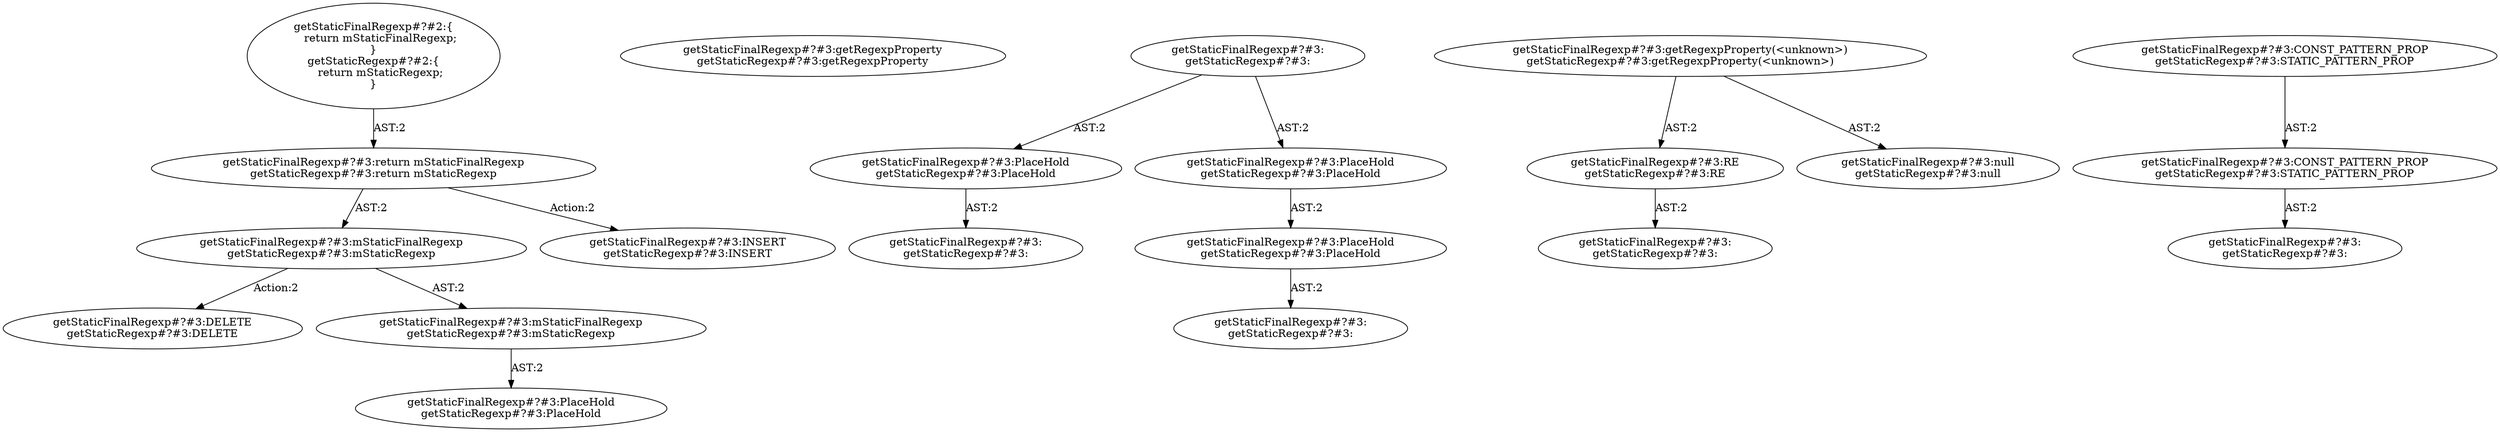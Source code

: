 digraph "Pattern" {
0 [label="getStaticFinalRegexp#?#3:DELETE
getStaticRegexp#?#3:DELETE" shape=ellipse]
1 [label="getStaticFinalRegexp#?#3:mStaticFinalRegexp
getStaticRegexp#?#3:mStaticRegexp" shape=ellipse]
2 [label="getStaticFinalRegexp#?#3:return mStaticFinalRegexp
getStaticRegexp#?#3:return mStaticRegexp" shape=ellipse]
3 [label="getStaticFinalRegexp#?#2:\{
    return mStaticFinalRegexp;
\}
getStaticRegexp#?#2:\{
    return mStaticRegexp;
\}" shape=ellipse]
4 [label="getStaticFinalRegexp#?#3:INSERT
getStaticRegexp#?#3:INSERT" shape=ellipse]
5 [label="getStaticFinalRegexp#?#3:getRegexpProperty
getStaticRegexp#?#3:getRegexpProperty" shape=ellipse]
6 [label="getStaticFinalRegexp#?#3:
getStaticRegexp#?#3:" shape=ellipse]
7 [label="getStaticFinalRegexp#?#3:PlaceHold
getStaticRegexp#?#3:PlaceHold" shape=ellipse]
8 [label="getStaticFinalRegexp#?#3:
getStaticRegexp#?#3:" shape=ellipse]
9 [label="getStaticFinalRegexp#?#3:PlaceHold
getStaticRegexp#?#3:PlaceHold" shape=ellipse]
10 [label="getStaticFinalRegexp#?#3:PlaceHold
getStaticRegexp#?#3:PlaceHold" shape=ellipse]
11 [label="getStaticFinalRegexp#?#3:
getStaticRegexp#?#3:" shape=ellipse]
12 [label="getStaticFinalRegexp#?#3:getRegexpProperty(<unknown>)
getStaticRegexp#?#3:getRegexpProperty(<unknown>)" shape=ellipse]
13 [label="getStaticFinalRegexp#?#3:RE
getStaticRegexp#?#3:RE" shape=ellipse]
14 [label="getStaticFinalRegexp#?#3:
getStaticRegexp#?#3:" shape=ellipse]
15 [label="getStaticFinalRegexp#?#3:null
getStaticRegexp#?#3:null" shape=ellipse]
16 [label="getStaticFinalRegexp#?#3:CONST_PATTERN_PROP
getStaticRegexp#?#3:STATIC_PATTERN_PROP" shape=ellipse]
17 [label="getStaticFinalRegexp#?#3:CONST_PATTERN_PROP
getStaticRegexp#?#3:STATIC_PATTERN_PROP" shape=ellipse]
18 [label="getStaticFinalRegexp#?#3:
getStaticRegexp#?#3:" shape=ellipse]
19 [label="getStaticFinalRegexp#?#3:mStaticFinalRegexp
getStaticRegexp#?#3:mStaticRegexp" shape=ellipse]
20 [label="getStaticFinalRegexp#?#3:PlaceHold
getStaticRegexp#?#3:PlaceHold" shape=ellipse]
1 -> 0 [label="Action:2"];
1 -> 19 [label="AST:2"];
2 -> 1 [label="AST:2"];
2 -> 4 [label="Action:2"];
3 -> 2 [label="AST:2"];
6 -> 7 [label="AST:2"];
6 -> 9 [label="AST:2"];
7 -> 8 [label="AST:2"];
9 -> 10 [label="AST:2"];
10 -> 11 [label="AST:2"];
12 -> 13 [label="AST:2"];
12 -> 15 [label="AST:2"];
13 -> 14 [label="AST:2"];
16 -> 17 [label="AST:2"];
17 -> 18 [label="AST:2"];
19 -> 20 [label="AST:2"];
}